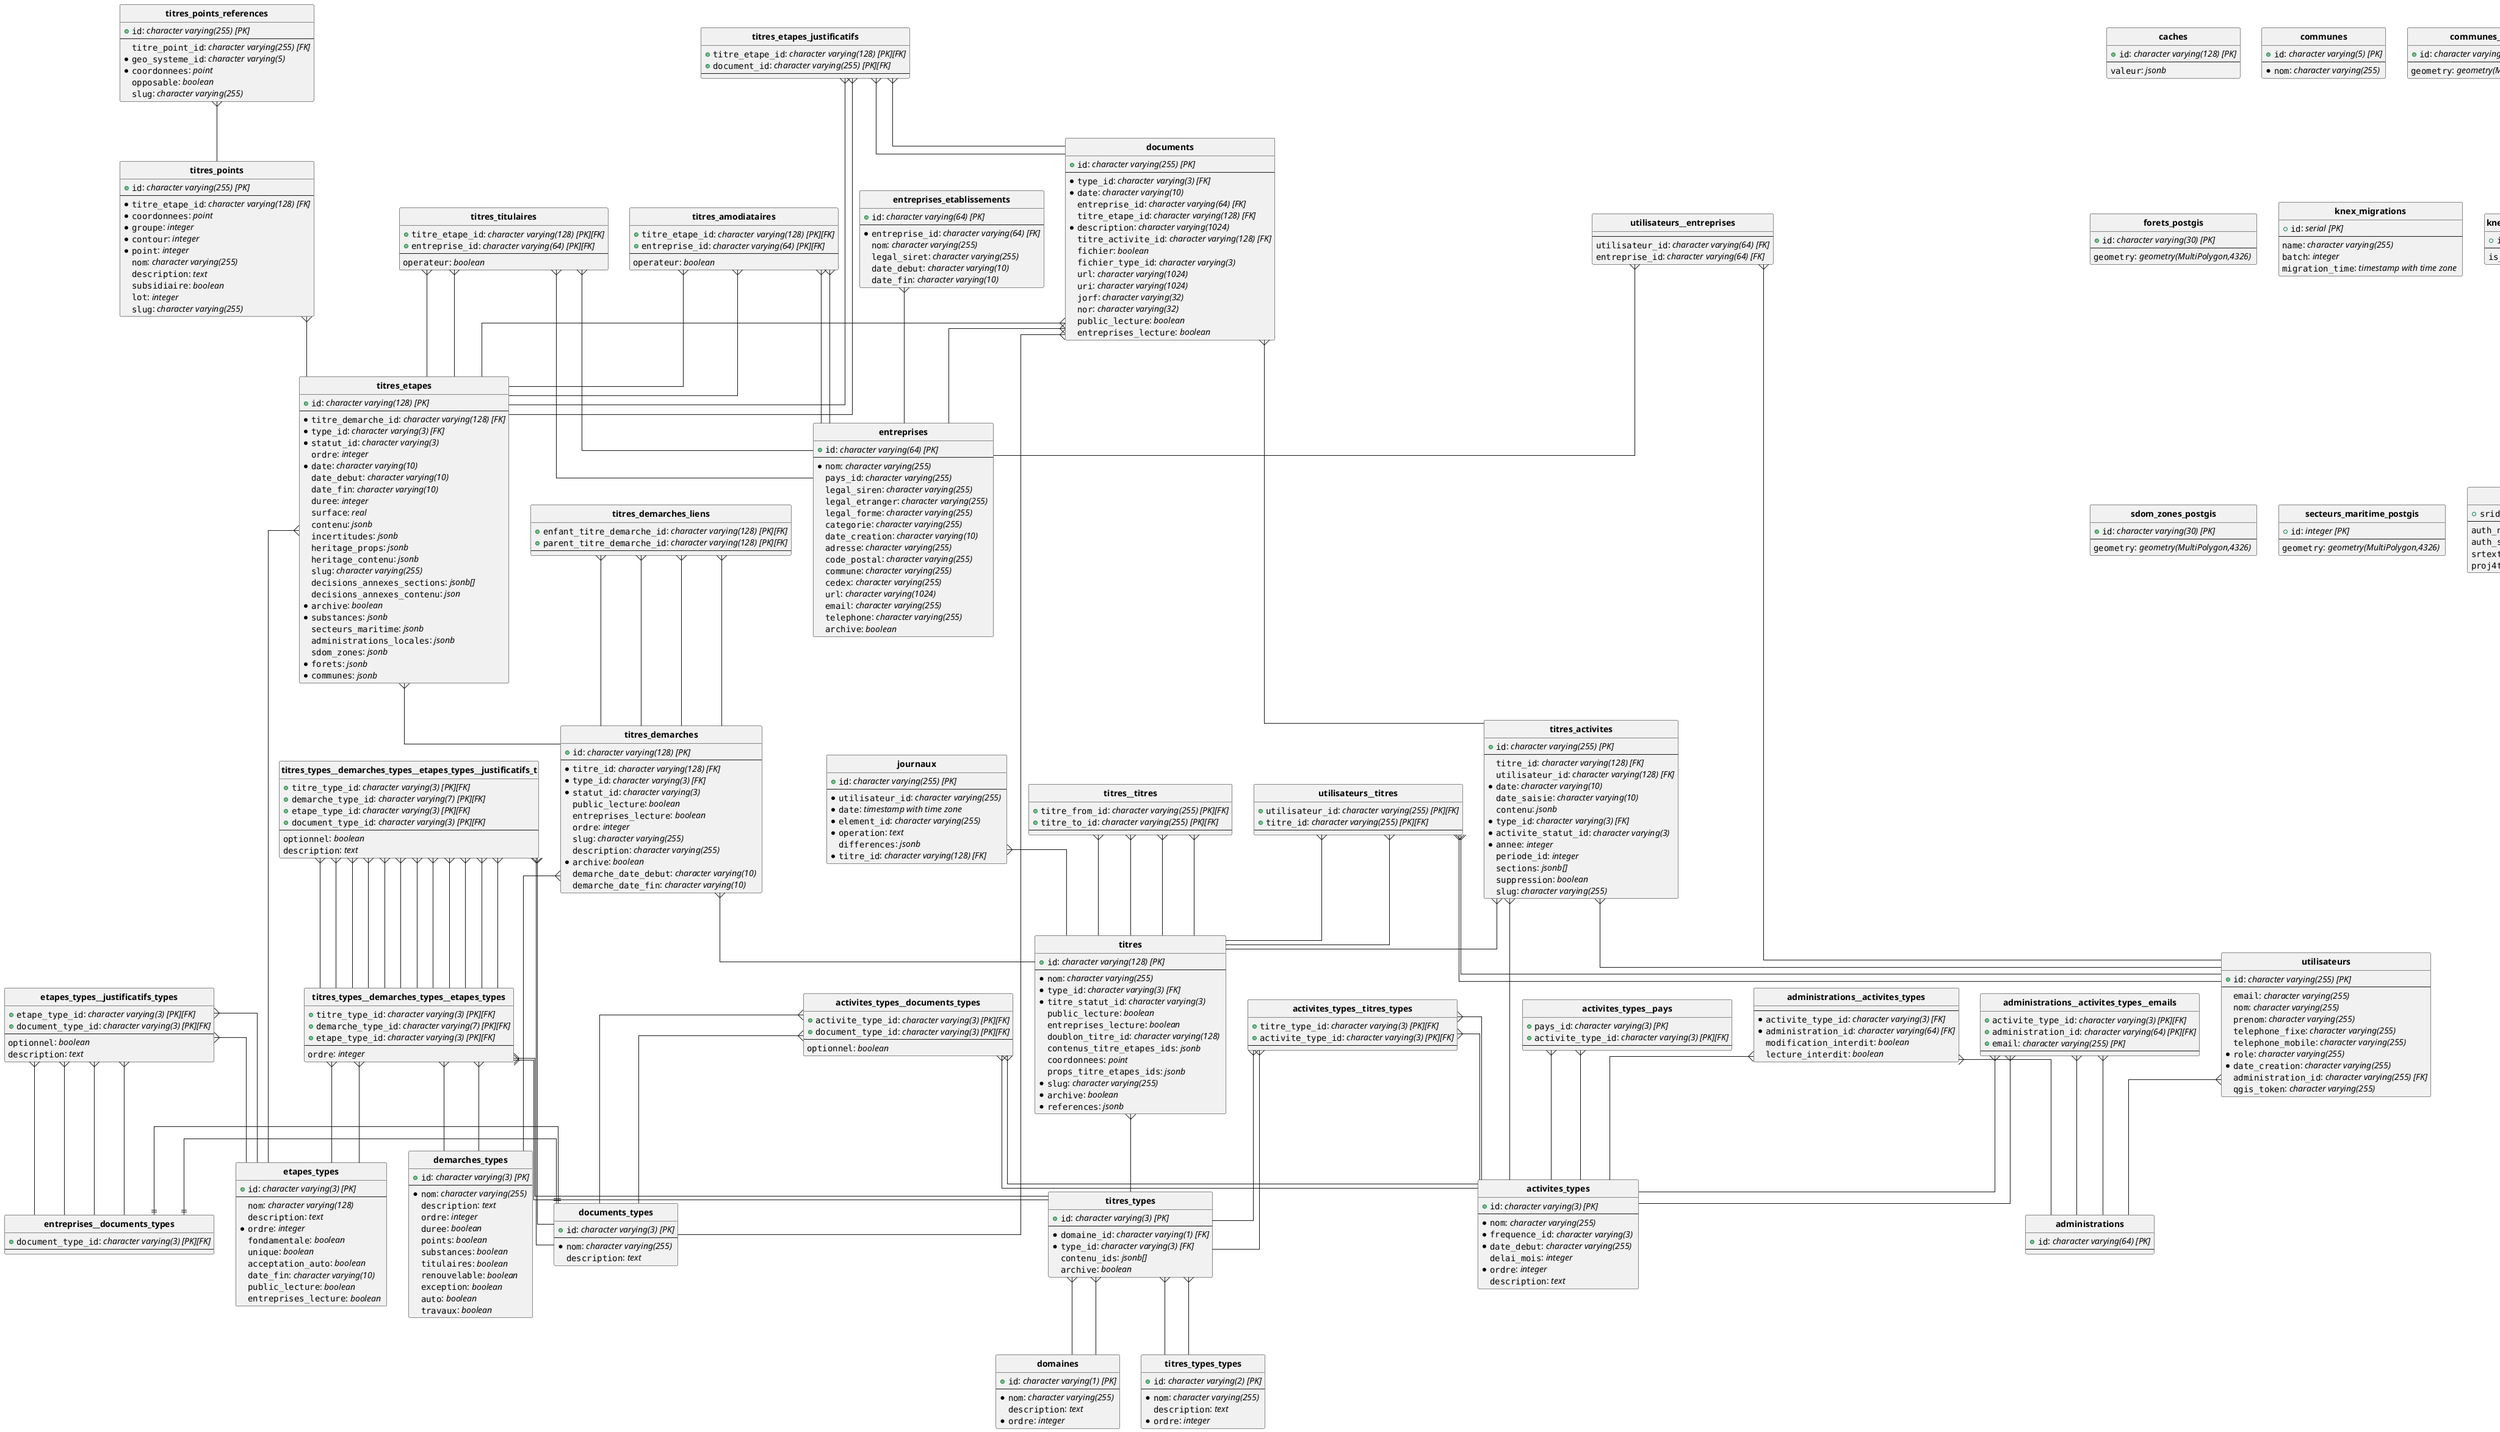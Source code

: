 @startuml
hide circle
skinparam linetype ortho

entity "**activites_types**" {
  + ""id"": //character varying(3) [PK]//
  --
  *""nom"": //character varying(255) //
  *""frequence_id"": //character varying(3) //
  *""date_debut"": //character varying(255) //
  ""delai_mois"": //integer //
  *""ordre"": //integer //
  ""description"": //text //
}

entity "**activites_types__documents_types**" {
  + ""activite_type_id"": //character varying(3) [PK][FK]//
  + ""document_type_id"": //character varying(3) [PK][FK]//
  --
  ""optionnel"": //boolean //
}

entity "**activites_types__pays**" {
  + ""pays_id"": //character varying(3) [PK]//
  + ""activite_type_id"": //character varying(3) [PK][FK]//
  --
}

entity "**activites_types__titres_types**" {
  + ""titre_type_id"": //character varying(3) [PK][FK]//
  + ""activite_type_id"": //character varying(3) [PK][FK]//
  --
}

entity "**administrations**" {
  + ""id"": //character varying(64) [PK]//
  --
}

entity "**administrations__activites_types**" {
  --
  *""activite_type_id"": //character varying(3) [FK]//
  *""administration_id"": //character varying(64) [FK]//
  ""modification_interdit"": //boolean //
  ""lecture_interdit"": //boolean //
}

entity "**administrations__activites_types__emails**" {
  + ""activite_type_id"": //character varying(3) [PK][FK]//
  + ""administration_id"": //character varying(64) [PK][FK]//
  + ""email"": //character varying(255) [PK]//
  --
}

entity "**caches**" {
  + ""id"": //character varying(128) [PK]//
  --
  ""valeur"": //jsonb //
}

entity "**communes**" {
  + ""id"": //character varying(5) [PK]//
  --
  *""nom"": //character varying(255) //
}

entity "**communes_postgis**" {
  + ""id"": //character varying(5) [PK]//
  --
  ""geometry"": //geometry(MultiPolygon,4326) //
}

entity "**demarches_types**" {
  + ""id"": //character varying(3) [PK]//
  --
  *""nom"": //character varying(255) //
  ""description"": //text //
  ""ordre"": //integer //
  ""duree"": //boolean //
  ""points"": //boolean //
  ""substances"": //boolean //
  ""titulaires"": //boolean //
  ""renouvelable"": //boolean //
  ""exception"": //boolean //
  ""auto"": //boolean //
  ""travaux"": //boolean //
}

entity "**documents**" {
  + ""id"": //character varying(255) [PK]//
  --
  *""type_id"": //character varying(3) [FK]//
  *""date"": //character varying(10) //
  ""entreprise_id"": //character varying(64) [FK]//
  ""titre_etape_id"": //character varying(128) [FK]//
  *""description"": //character varying(1024) //
  ""titre_activite_id"": //character varying(128) [FK]//
  ""fichier"": //boolean //
  ""fichier_type_id"": //character varying(3) //
  ""url"": //character varying(1024) //
  ""uri"": //character varying(1024) //
  ""jorf"": //character varying(32) //
  ""nor"": //character varying(32) //
  ""public_lecture"": //boolean //
  ""entreprises_lecture"": //boolean //
}

entity "**documents_types**" {
  + ""id"": //character varying(3) [PK]//
  --
  *""nom"": //character varying(255) //
  ""description"": //text //
}

entity "**domaines**" {
  + ""id"": //character varying(1) [PK]//
  --
  *""nom"": //character varying(255) //
  ""description"": //text //
  *""ordre"": //integer //
}

entity "**entreprises**" {
  + ""id"": //character varying(64) [PK]//
  --
  *""nom"": //character varying(255) //
  ""pays_id"": //character varying(255) //
  ""legal_siren"": //character varying(255) //
  ""legal_etranger"": //character varying(255) //
  ""legal_forme"": //character varying(255) //
  ""categorie"": //character varying(255) //
  ""date_creation"": //character varying(10) //
  ""adresse"": //character varying(255) //
  ""code_postal"": //character varying(255) //
  ""commune"": //character varying(255) //
  ""cedex"": //character varying(255) //
  ""url"": //character varying(1024) //
  ""email"": //character varying(255) //
  ""telephone"": //character varying(255) //
  ""archive"": //boolean //
}

entity "**entreprises__documents_types**" {
  + ""document_type_id"": //character varying(3) [PK][FK]//
  --
}

entity "**entreprises_etablissements**" {
  + ""id"": //character varying(64) [PK]//
  --
  *""entreprise_id"": //character varying(64) [FK]//
  ""nom"": //character varying(255) //
  ""legal_siret"": //character varying(255) //
  ""date_debut"": //character varying(10) //
  ""date_fin"": //character varying(10) //
}

entity "**etapes_types**" {
  + ""id"": //character varying(3) [PK]//
  --
  ""nom"": //character varying(128) //
  ""description"": //text //
  *""ordre"": //integer //
  ""fondamentale"": //boolean //
  ""unique"": //boolean //
  ""acceptation_auto"": //boolean //
  ""date_fin"": //character varying(10) //
  ""public_lecture"": //boolean //
  ""entreprises_lecture"": //boolean //
}

entity "**etapes_types__justificatifs_types**" {
  + ""etape_type_id"": //character varying(3) [PK][FK]//
  + ""document_type_id"": //character varying(3) [PK][FK]//
  --
  ""optionnel"": //boolean //
  ""description"": //text //
}

entity "**forets_postgis**" {
  + ""id"": //character varying(30) [PK]//
  --
  ""geometry"": //geometry(MultiPolygon,4326) //
}

entity "**journaux**" {
  + ""id"": //character varying(255) [PK]//
  --
  *""utilisateur_id"": //character varying(255) //
  *""date"": //timestamp with time zone //
  *""element_id"": //character varying(255) //
  *""operation"": //text //
  ""differences"": //jsonb //
  *""titre_id"": //character varying(128) [FK]//
}

entity "**knex_migrations**" {
  + ""id"": //serial [PK]//
  --
  ""name"": //character varying(255) //
  ""batch"": //integer //
  ""migration_time"": //timestamp with time zone //
}

entity "**knex_migrations_lock**" {
  + ""index"": //serial [PK]//
  --
  ""is_locked"": //integer //
}

entity "**sdom_zones_postgis**" {
  + ""id"": //character varying(30) [PK]//
  --
  ""geometry"": //geometry(MultiPolygon,4326) //
}

entity "**secteurs_maritime_postgis**" {
  + ""id"": //integer [PK]//
  --
  ""geometry"": //geometry(MultiPolygon,4326) //
}

entity "**spatial_ref_sys**" {
  + ""srid"": //integer [PK]//
  --
  ""auth_name"": //character varying(256) //
  ""auth_srid"": //integer //
  ""srtext"": //character varying(2048) //
  ""proj4text"": //character varying(2048) //
}

entity "**titres**" {
  + ""id"": //character varying(128) [PK]//
  --
  *""nom"": //character varying(255) //
  *""type_id"": //character varying(3) [FK]//
  *""titre_statut_id"": //character varying(3) //
  ""public_lecture"": //boolean //
  ""entreprises_lecture"": //boolean //
  ""doublon_titre_id"": //character varying(128) //
  ""contenus_titre_etapes_ids"": //jsonb //
  ""coordonnees"": //point //
  ""props_titre_etapes_ids"": //jsonb //
  *""slug"": //character varying(255) //
  *""archive"": //boolean //
  *""references"": //jsonb //
}

entity "**titres__titres**" {
  + ""titre_from_id"": //character varying(255) [PK][FK]//
  + ""titre_to_id"": //character varying(255) [PK][FK]//
  --
}

entity "**titres_activites**" {
  + ""id"": //character varying(255) [PK]//
  --
  ""titre_id"": //character varying(128) [FK]//
  ""utilisateur_id"": //character varying(128) [FK]//
  *""date"": //character varying(10) //
  ""date_saisie"": //character varying(10) //
  ""contenu"": //jsonb //
  *""type_id"": //character varying(3) [FK]//
  *""activite_statut_id"": //character varying(3) //
  *""annee"": //integer //
  ""periode_id"": //integer //
  ""sections"": //jsonb[] //
  ""suppression"": //boolean //
  ""slug"": //character varying(255) //
}

entity "**titres_amodiataires**" {
  + ""titre_etape_id"": //character varying(128) [PK][FK]//
  + ""entreprise_id"": //character varying(64) [PK][FK]//
  --
  ""operateur"": //boolean //
}

entity "**titres_demarches**" {
  + ""id"": //character varying(128) [PK]//
  --
  *""titre_id"": //character varying(128) [FK]//
  *""type_id"": //character varying(3) [FK]//
  *""statut_id"": //character varying(3) //
  ""public_lecture"": //boolean //
  ""entreprises_lecture"": //boolean //
  ""ordre"": //integer //
  ""slug"": //character varying(255) //
  ""description"": //character varying(255) //
  *""archive"": //boolean //
  ""demarche_date_debut"": //character varying(10) //
  ""demarche_date_fin"": //character varying(10) //
}

entity "**titres_demarches_liens**" {
  + ""enfant_titre_demarche_id"": //character varying(128) [PK][FK]//
  + ""parent_titre_demarche_id"": //character varying(128) [PK][FK]//
  --
}

entity "**titres_etapes**" {
  + ""id"": //character varying(128) [PK]//
  --
  *""titre_demarche_id"": //character varying(128) [FK]//
  *""type_id"": //character varying(3) [FK]//
  *""statut_id"": //character varying(3) //
  ""ordre"": //integer //
  *""date"": //character varying(10) //
  ""date_debut"": //character varying(10) //
  ""date_fin"": //character varying(10) //
  ""duree"": //integer //
  ""surface"": //real //
  ""contenu"": //jsonb //
  ""incertitudes"": //jsonb //
  ""heritage_props"": //jsonb //
  ""heritage_contenu"": //jsonb //
  ""slug"": //character varying(255) //
  ""decisions_annexes_sections"": //jsonb[] //
  ""decisions_annexes_contenu"": //json //
  *""archive"": //boolean //
  *""substances"": //jsonb //
  ""secteurs_maritime"": //jsonb //
  ""administrations_locales"": //jsonb //
  ""sdom_zones"": //jsonb //
  *""forets"": //jsonb //
  *""communes"": //jsonb //
}

entity "**titres_etapes_justificatifs**" {
  + ""titre_etape_id"": //character varying(128) [PK][FK]//
  + ""document_id"": //character varying(255) [PK][FK]//
  --
}

entity "**titres_points**" {
  + ""id"": //character varying(255) [PK]//
  --
  *""titre_etape_id"": //character varying(128) [FK]//
  *""coordonnees"": //point //
  *""groupe"": //integer //
  *""contour"": //integer //
  *""point"": //integer //
  ""nom"": //character varying(255) //
  ""description"": //text //
  ""subsidiaire"": //boolean //
  ""lot"": //integer //
  ""slug"": //character varying(255) //
}

entity "**titres_points_references**" {
  + ""id"": //character varying(255) [PK]//
  --
  ""titre_point_id"": //character varying(255) [FK]//
  *""geo_systeme_id"": //character varying(5) //
  *""coordonnees"": //point //
  ""opposable"": //boolean //
  ""slug"": //character varying(255) //
}

entity "**titres_titulaires**" {
  + ""titre_etape_id"": //character varying(128) [PK][FK]//
  + ""entreprise_id"": //character varying(64) [PK][FK]//
  --
  ""operateur"": //boolean //
}

entity "**titres_types**" {
  + ""id"": //character varying(3) [PK]//
  --
  *""domaine_id"": //character varying(1) [FK]//
  *""type_id"": //character varying(3) [FK]//
  ""contenu_ids"": //jsonb[] //
  ""archive"": //boolean //
}

entity "**titres_types__demarches_types__etapes_types**" {
  + ""titre_type_id"": //character varying(3) [PK][FK]//
  + ""demarche_type_id"": //character varying(7) [PK][FK]//
  + ""etape_type_id"": //character varying(3) [PK][FK]//
  --
  ""ordre"": //integer //
}

entity "**titres_types__demarches_types__etapes_types__justificatifs_t**" {
  + ""titre_type_id"": //character varying(3) [PK][FK]//
  + ""demarche_type_id"": //character varying(7) [PK][FK]//
  + ""etape_type_id"": //character varying(3) [PK][FK]//
  + ""document_type_id"": //character varying(3) [PK][FK]//
  --
  ""optionnel"": //boolean //
  ""description"": //text //
}

entity "**titres_types_types**" {
  + ""id"": //character varying(2) [PK]//
  --
  *""nom"": //character varying(255) //
  ""description"": //text //
  *""ordre"": //integer //
}

entity "**utilisateurs**" {
  + ""id"": //character varying(255) [PK]//
  --
  ""email"": //character varying(255) //
  ""nom"": //character varying(255) //
  ""prenom"": //character varying(255) //
  ""telephone_fixe"": //character varying(255) //
  ""telephone_mobile"": //character varying(255) //
  *""role"": //character varying(255) //
  *""date_creation"": //character varying(255) //
  ""administration_id"": //character varying(255) [FK]//
  ""qgis_token"": //character varying(255) //
}

entity "**utilisateurs__entreprises**" {
  --
  ""utilisateur_id"": //character varying(64) [FK]//
  ""entreprise_id"": //character varying(64) [FK]//
}

entity "**utilisateurs__titres**" {
  + ""utilisateur_id"": //character varying(255) [PK][FK]//
  + ""titre_id"": //character varying(255) [PK][FK]//
  --
}

"**activites_types__documents_types**"   }--  "**activites_types**"

"**activites_types__documents_types**"   }--  "**activites_types**"

"**activites_types__documents_types**"   }--  "**documents_types**"

"**activites_types__documents_types**"   }--  "**documents_types**"

"**activites_types__pays**"   }--  "**activites_types**"

"**activites_types__pays**"   }--  "**activites_types**"

"**activites_types__titres_types**"   }--  "**activites_types**"

"**activites_types__titres_types**"   }--  "**activites_types**"

"**activites_types__titres_types**"   }--  "**titres_types**"

"**activites_types__titres_types**"   }--  "**titres_types**"

"**administrations__activites_types**"   }--  "**activites_types**"

"**administrations__activites_types**"   }--  "**administrations**"

"**administrations__activites_types__emails**"   }--  "**activites_types**"

"**administrations__activites_types__emails**"   }--  "**activites_types**"

"**administrations__activites_types__emails**"   }--  "**administrations**"

"**administrations__activites_types__emails**"   }--  "**administrations**"

"**documents**"   }--  "**entreprises**"

"**documents**"   }--  "**titres_activites**"

"**documents**"   }--  "**titres_etapes**"

"**documents**"   }--  "**documents_types**"

"**entreprises__documents_types**"  ||-||  "**documents_types**"

"**entreprises__documents_types**"  ||-||  "**documents_types**"

"**entreprises_etablissements**"   }--  "**entreprises**"

"**etapes_types__justificatifs_types**"   }--  "**entreprises__documents_types**"

"**etapes_types__justificatifs_types**"   }--  "**entreprises__documents_types**"

"**etapes_types__justificatifs_types**"   }--  "**entreprises__documents_types**"

"**etapes_types__justificatifs_types**"   }--  "**entreprises__documents_types**"

"**etapes_types__justificatifs_types**"   }--  "**etapes_types**"

"**etapes_types__justificatifs_types**"   }--  "**etapes_types**"

"**journaux**"   }--  "**titres**"

"**titres**"   }--  "**titres_types**"

"**titres__titres**"   }--  "**titres**"

"**titres__titres**"   }--  "**titres**"

"**titres__titres**"   }--  "**titres**"

"**titres__titres**"   }--  "**titres**"

"**titres_activites**"   }--  "**titres**"

"**titres_activites**"   }--  "**activites_types**"

"**titres_activites**"   }--  "**utilisateurs**"

"**titres_amodiataires**"   }--  "**entreprises**"

"**titres_amodiataires**"   }--  "**entreprises**"

"**titres_amodiataires**"   }--  "**titres_etapes**"

"**titres_amodiataires**"   }--  "**titres_etapes**"

"**titres_demarches**"   }--  "**titres**"

"**titres_demarches**"   }--  "**demarches_types**"

"**titres_demarches_liens**"   }--  "**titres_demarches**"

"**titres_demarches_liens**"   }--  "**titres_demarches**"

"**titres_demarches_liens**"   }--  "**titres_demarches**"

"**titres_demarches_liens**"   }--  "**titres_demarches**"

"**titres_etapes**"   }--  "**titres_demarches**"

"**titres_etapes**"   }--  "**etapes_types**"

"**titres_etapes_justificatifs**"   }--  "**documents**"

"**titres_etapes_justificatifs**"   }--  "**documents**"

"**titres_etapes_justificatifs**"   }--  "**titres_etapes**"

"**titres_etapes_justificatifs**"   }--  "**titres_etapes**"

"**titres_points**"   }--  "**titres_etapes**"

"**titres_points_references**"   }--  "**titres_points**"

"**titres_titulaires**"   }--  "**entreprises**"

"**titres_titulaires**"   }--  "**entreprises**"

"**titres_titulaires**"   }--  "**titres_etapes**"

"**titres_titulaires**"   }--  "**titres_etapes**"

"**titres_types**"   }--  "**domaines**"

"**titres_types**"   }--  "**domaines**"

"**titres_types**"   }--  "**titres_types_types**"

"**titres_types**"   }--  "**titres_types_types**"

"**titres_types__demarches_types__etapes_types**"   }--  "**demarches_types**"

"**titres_types__demarches_types__etapes_types**"   }--  "**demarches_types**"

"**titres_types__demarches_types__etapes_types**"   }--  "**etapes_types**"

"**titres_types__demarches_types__etapes_types**"   }--  "**etapes_types**"

"**titres_types__demarches_types__etapes_types**"   }--  "**titres_types**"

"**titres_types__demarches_types__etapes_types**"   }--  "**titres_types**"

"**titres_types__demarches_types__etapes_types__justificatifs_t**"   }--  "**documents_types**"

"**titres_types__demarches_types__etapes_types__justificatifs_t**"   }--  "**documents_types**"

"**titres_types__demarches_types__etapes_types__justificatifs_t**"   }--  "**titres_types__demarches_types__etapes_types**"

"**titres_types__demarches_types__etapes_types__justificatifs_t**"   }--  "**titres_types__demarches_types__etapes_types**"

"**titres_types__demarches_types__etapes_types__justificatifs_t**"   }--  "**titres_types__demarches_types__etapes_types**"

"**titres_types__demarches_types__etapes_types__justificatifs_t**"   }--  "**titres_types__demarches_types__etapes_types**"

"**titres_types__demarches_types__etapes_types__justificatifs_t**"   }--  "**titres_types__demarches_types__etapes_types**"

"**titres_types__demarches_types__etapes_types__justificatifs_t**"   }--  "**titres_types__demarches_types__etapes_types**"

"**titres_types__demarches_types__etapes_types__justificatifs_t**"   }--  "**titres_types__demarches_types__etapes_types**"

"**titres_types__demarches_types__etapes_types__justificatifs_t**"   }--  "**titres_types__demarches_types__etapes_types**"

"**titres_types__demarches_types__etapes_types__justificatifs_t**"   }--  "**titres_types__demarches_types__etapes_types**"

"**titres_types__demarches_types__etapes_types__justificatifs_t**"   }--  "**titres_types__demarches_types__etapes_types**"

"**titres_types__demarches_types__etapes_types__justificatifs_t**"   }--  "**titres_types__demarches_types__etapes_types**"

"**titres_types__demarches_types__etapes_types__justificatifs_t**"   }--  "**titres_types__demarches_types__etapes_types**"

"**utilisateurs**"   }--  "**administrations**"

"**utilisateurs__entreprises**"   }--  "**entreprises**"

"**utilisateurs__entreprises**"   }--  "**utilisateurs**"

"**utilisateurs__titres**"   }--  "**titres**"

"**utilisateurs__titres**"   }--  "**titres**"

"**utilisateurs__titres**"   }--  "**utilisateurs**"

"**utilisateurs__titres**"   }--  "**utilisateurs**"
@enduml
